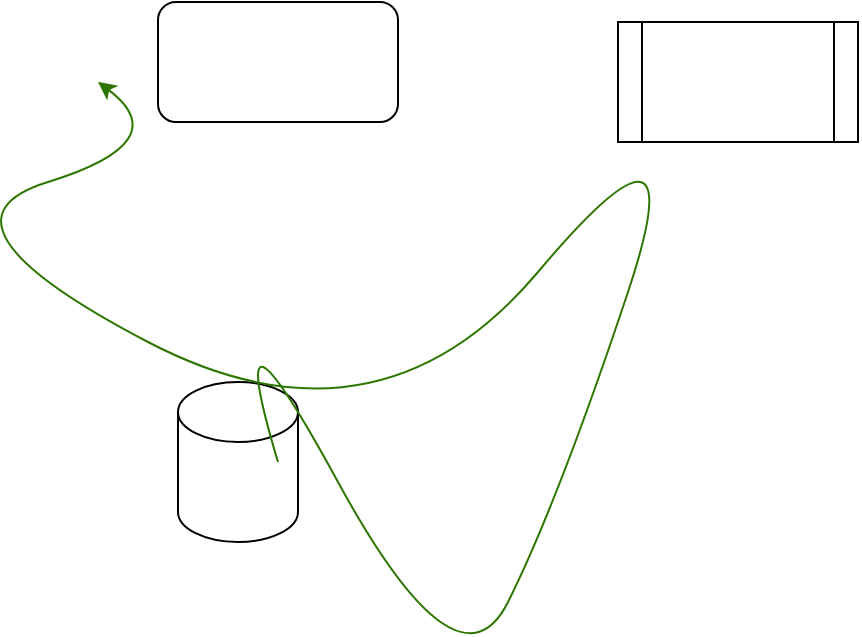 <mxfile>
    <diagram id="ohPHybwXC1tYdIWBNo-l" name="Page-1">
        <mxGraphModel dx="608" dy="439" grid="1" gridSize="10" guides="1" tooltips="1" connect="1" arrows="1" fold="1" page="1" pageScale="1" pageWidth="850" pageHeight="1100" math="0" shadow="0">
            <root>
                <mxCell id="0"/>
                <mxCell id="1" parent="0"/>
                <mxCell id="2" value="" style="shape=cylinder3;whiteSpace=wrap;html=1;boundedLbl=1;backgroundOutline=1;size=15;" vertex="1" parent="1">
                    <mxGeometry x="240" y="210" width="60" height="80" as="geometry"/>
                </mxCell>
                <mxCell id="3" value="" style="rounded=1;whiteSpace=wrap;html=1;" vertex="1" parent="1">
                    <mxGeometry x="230" y="20" width="120" height="60" as="geometry"/>
                </mxCell>
                <mxCell id="4" value="" style="curved=1;endArrow=classic;html=1;fillColor=#60a917;strokeColor=#2D7600;" edge="1" parent="1">
                    <mxGeometry width="50" height="50" relative="1" as="geometry">
                        <mxPoint x="290" y="250" as="sourcePoint"/>
                        <mxPoint x="200" y="60" as="targetPoint"/>
                        <Array as="points">
                            <mxPoint x="260" y="150"/>
                            <mxPoint x="380" y="370"/>
                            <mxPoint x="430" y="270"/>
                            <mxPoint x="500" y="60"/>
                            <mxPoint x="340" y="250"/>
                            <mxPoint x="110" y="130"/>
                            <mxPoint x="240" y="90"/>
                        </Array>
                    </mxGeometry>
                </mxCell>
                <mxCell id="5" value="" style="shape=process;whiteSpace=wrap;html=1;backgroundOutline=1;" vertex="1" parent="1">
                    <mxGeometry x="460" y="30" width="120" height="60" as="geometry"/>
                </mxCell>
            </root>
        </mxGraphModel>
    </diagram>
</mxfile>